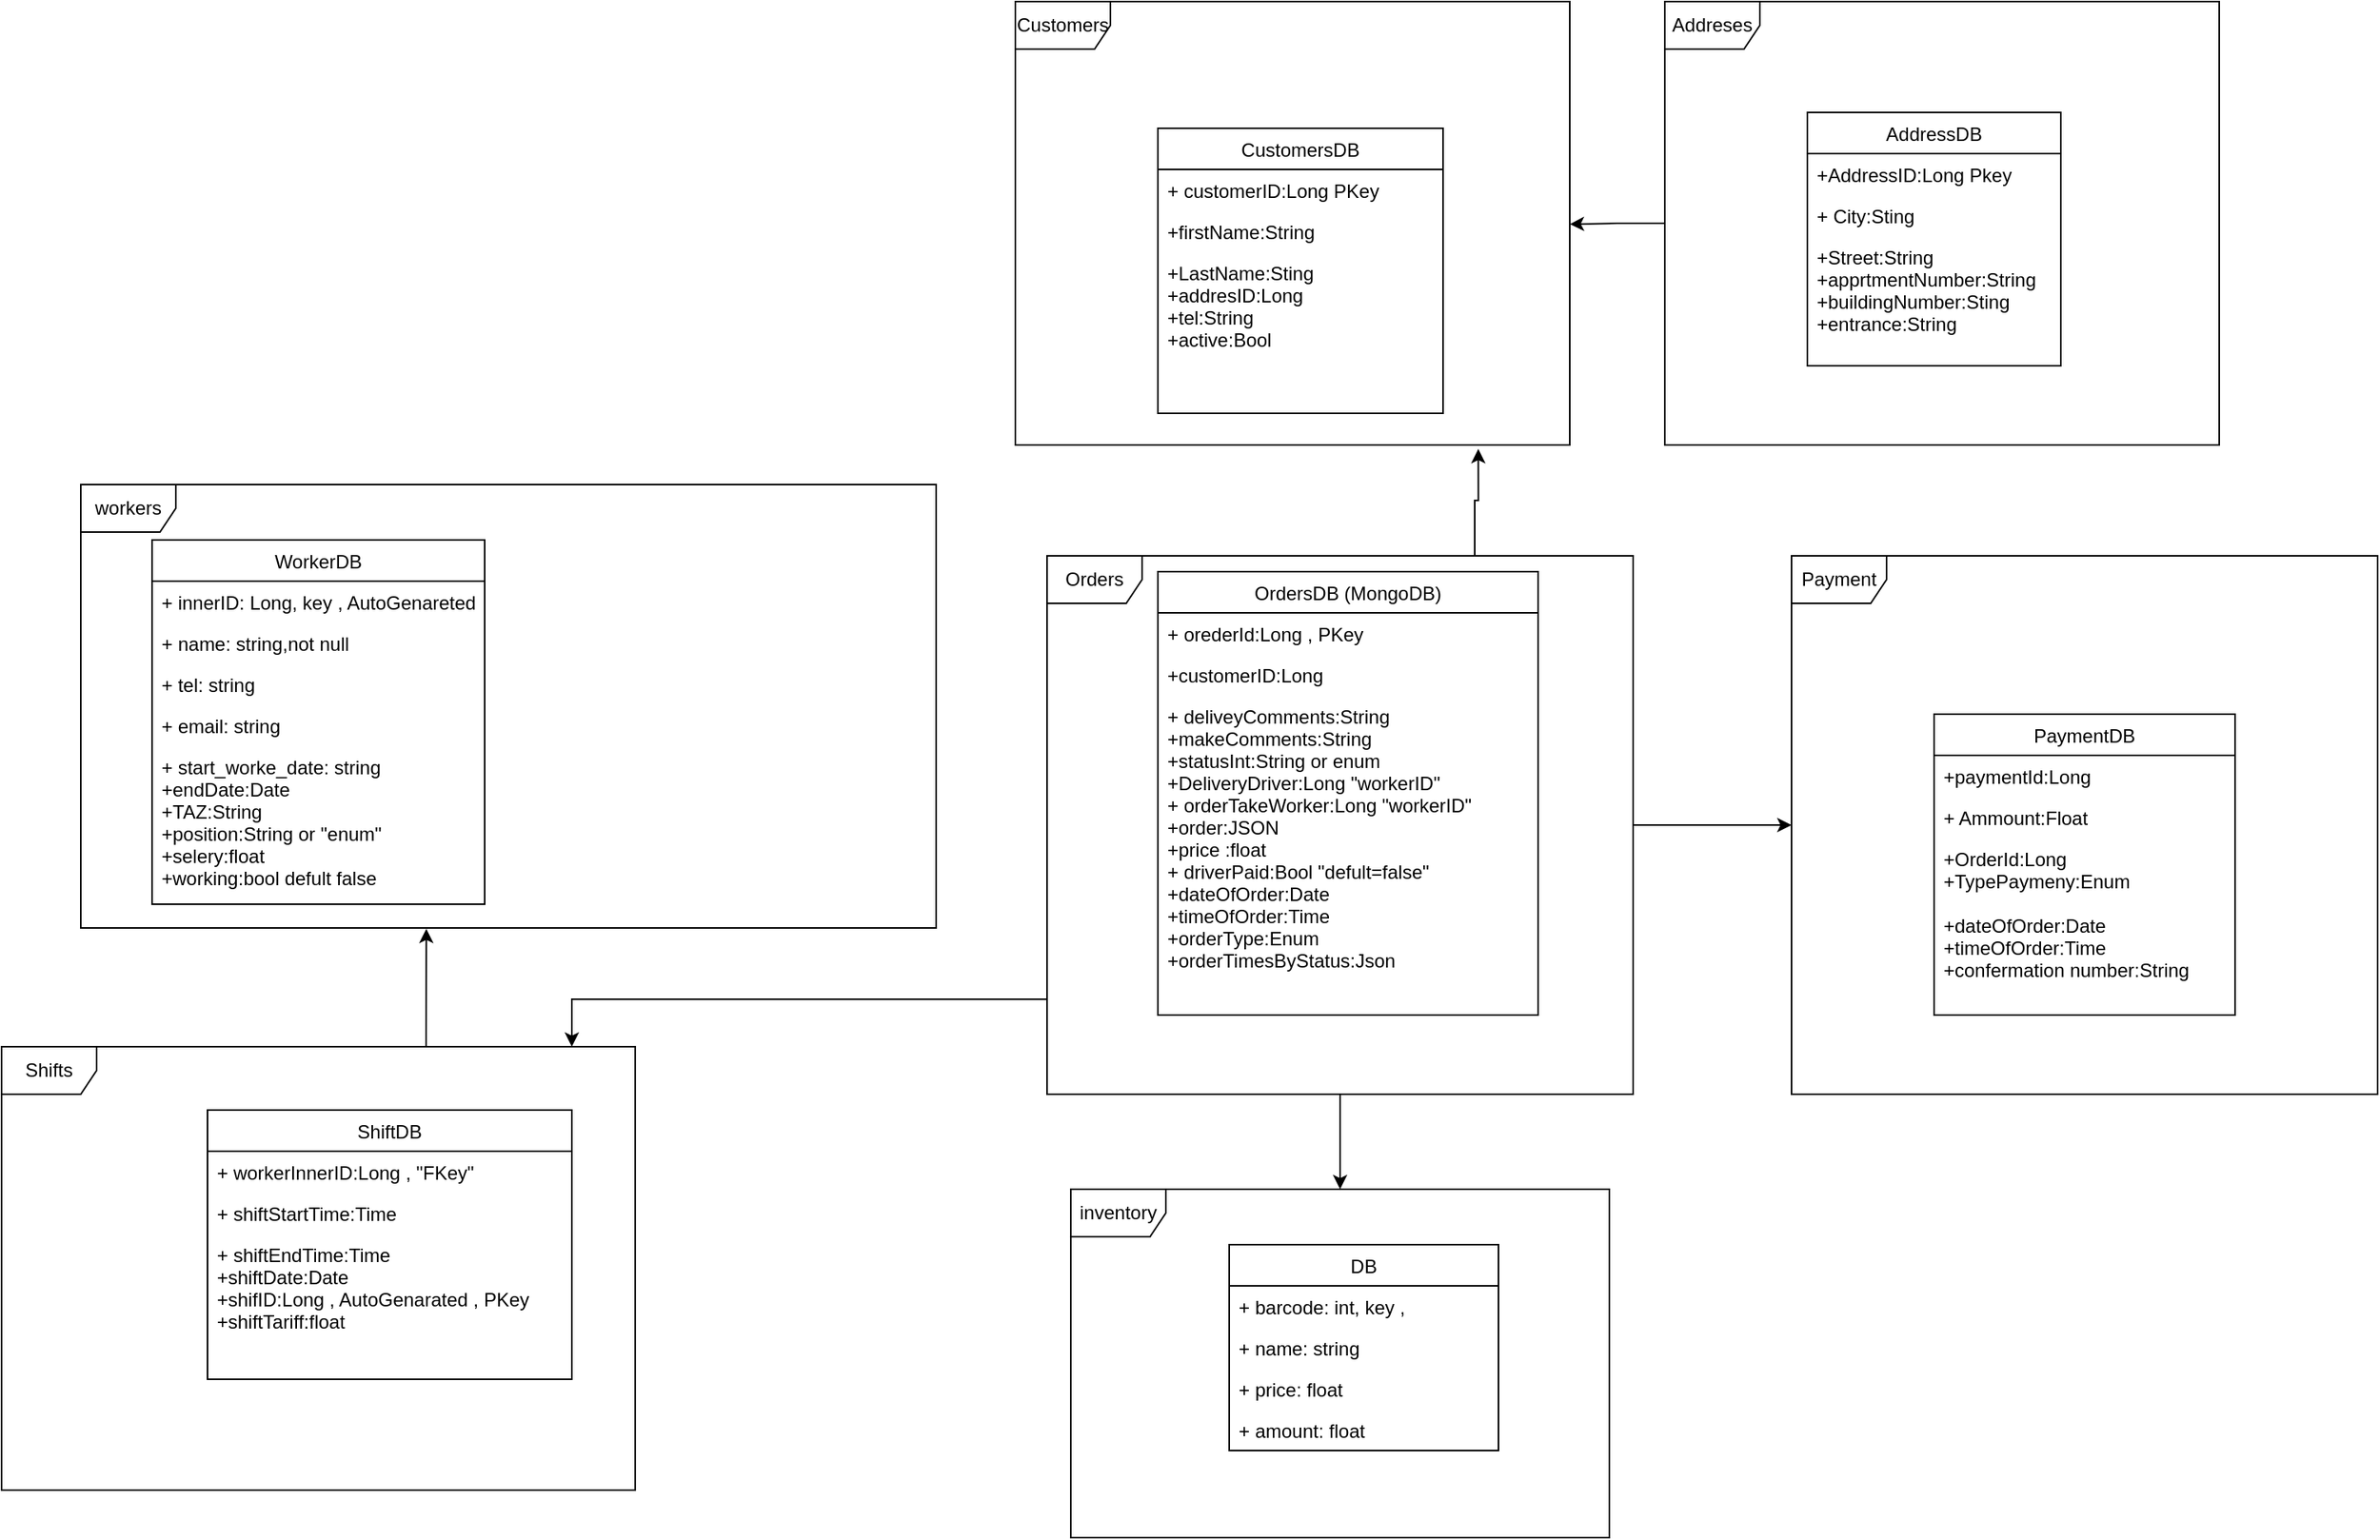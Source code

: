 <mxfile version="13.7.9" type="device"><diagram name="Page-1" id="c4acf3e9-155e-7222-9cf6-157b1a14988f"><mxGraphModel dx="1422" dy="3022" grid="1" gridSize="10" guides="1" tooltips="1" connect="1" arrows="1" fold="1" page="1" pageScale="1" pageWidth="850" pageHeight="1100" background="#ffffff" math="0" shadow="0"><root><mxCell id="0"/><mxCell id="1" parent="0"/><mxCell id="x91V3VaQVq5wlsEPsITc-1" value="workers" style="shape=umlFrame;whiteSpace=wrap;html=1;" parent="1" vertex="1"><mxGeometry x="170" y="-1095" width="540" height="280" as="geometry"/></mxCell><mxCell id="H2NYMhoM8NpYYdKUWKhS-47" style="edgeStyle=orthogonalEdgeStyle;rounded=0;orthogonalLoop=1;jettySize=auto;html=1;entryX=0.404;entryY=1.002;entryDx=0;entryDy=0;entryPerimeter=0;" parent="1" source="H2NYMhoM8NpYYdKUWKhS-6" target="x91V3VaQVq5wlsEPsITc-1" edge="1"><mxGeometry relative="1" as="geometry"><mxPoint x="290" y="-800" as="targetPoint"/><Array as="points"><mxPoint x="388" y="-750"/><mxPoint x="388" y="-750"/></Array></mxGeometry></mxCell><mxCell id="H2NYMhoM8NpYYdKUWKhS-6" value="Shifts" style="shape=umlFrame;whiteSpace=wrap;html=1;" parent="1" vertex="1"><mxGeometry x="120" y="-740" width="400" height="280" as="geometry"/></mxCell><mxCell id="H2NYMhoM8NpYYdKUWKhS-30" style="edgeStyle=orthogonalEdgeStyle;rounded=0;orthogonalLoop=1;jettySize=auto;html=1;entryX=0.835;entryY=1.009;entryDx=0;entryDy=0;entryPerimeter=0;" parent="1" source="H2NYMhoM8NpYYdKUWKhS-12" target="H2NYMhoM8NpYYdKUWKhS-13" edge="1"><mxGeometry relative="1" as="geometry"><Array as="points"><mxPoint x="1050" y="-1085"/><mxPoint x="1052" y="-1085"/></Array></mxGeometry></mxCell><mxCell id="H2NYMhoM8NpYYdKUWKhS-46" style="edgeStyle=orthogonalEdgeStyle;rounded=0;orthogonalLoop=1;jettySize=auto;html=1;" parent="1" source="H2NYMhoM8NpYYdKUWKhS-12" target="H2NYMhoM8NpYYdKUWKhS-6" edge="1"><mxGeometry relative="1" as="geometry"><Array as="points"><mxPoint x="480" y="-770"/></Array></mxGeometry></mxCell><mxCell id="H2NYMhoM8NpYYdKUWKhS-48" style="edgeStyle=orthogonalEdgeStyle;rounded=0;orthogonalLoop=1;jettySize=auto;html=1;" parent="1" source="H2NYMhoM8NpYYdKUWKhS-12" target="H2NYMhoM8NpYYdKUWKhS-31" edge="1"><mxGeometry relative="1" as="geometry"/></mxCell><mxCell id="H2NYMhoM8NpYYdKUWKhS-58" style="edgeStyle=orthogonalEdgeStyle;rounded=0;orthogonalLoop=1;jettySize=auto;html=1;" parent="1" source="H2NYMhoM8NpYYdKUWKhS-12" target="H2NYMhoM8NpYYdKUWKhS-49" edge="1"><mxGeometry relative="1" as="geometry"/></mxCell><mxCell id="H2NYMhoM8NpYYdKUWKhS-12" value="Orders" style="shape=umlFrame;whiteSpace=wrap;html=1;" parent="1" vertex="1"><mxGeometry x="780" y="-1050" width="370" height="340" as="geometry"/></mxCell><mxCell id="H2NYMhoM8NpYYdKUWKhS-13" value="Customers" style="shape=umlFrame;whiteSpace=wrap;html=1;" parent="1" vertex="1"><mxGeometry x="760" y="-1400" width="350" height="280" as="geometry"/></mxCell><mxCell id="H2NYMhoM8NpYYdKUWKhS-18" value="CustomersDB" style="swimlane;fontStyle=0;childLayout=stackLayout;horizontal=1;startSize=26;fillColor=none;horizontalStack=0;resizeParent=1;resizeParentMax=0;resizeLast=0;collapsible=1;marginBottom=0;" parent="1" vertex="1"><mxGeometry x="850" y="-1320" width="180" height="180" as="geometry"/></mxCell><mxCell id="H2NYMhoM8NpYYdKUWKhS-19" value="+ customerID:Long PKey&#10;" style="text;strokeColor=none;fillColor=none;align=left;verticalAlign=top;spacingLeft=4;spacingRight=4;overflow=hidden;rotatable=0;points=[[0,0.5],[1,0.5]];portConstraint=eastwest;" parent="H2NYMhoM8NpYYdKUWKhS-18" vertex="1"><mxGeometry y="26" width="180" height="26" as="geometry"/></mxCell><mxCell id="H2NYMhoM8NpYYdKUWKhS-20" value="+firstName:String" style="text;strokeColor=none;fillColor=none;align=left;verticalAlign=top;spacingLeft=4;spacingRight=4;overflow=hidden;rotatable=0;points=[[0,0.5],[1,0.5]];portConstraint=eastwest;" parent="H2NYMhoM8NpYYdKUWKhS-18" vertex="1"><mxGeometry y="52" width="180" height="26" as="geometry"/></mxCell><mxCell id="H2NYMhoM8NpYYdKUWKhS-21" value="+LastName:Sting&#10;+addresID:Long&#10;+tel:String&#10;+active:Bool&#10;&#10;" style="text;strokeColor=none;fillColor=none;align=left;verticalAlign=top;spacingLeft=4;spacingRight=4;overflow=hidden;rotatable=0;points=[[0,0.5],[1,0.5]];portConstraint=eastwest;" parent="H2NYMhoM8NpYYdKUWKhS-18" vertex="1"><mxGeometry y="78" width="180" height="102" as="geometry"/></mxCell><mxCell id="H2NYMhoM8NpYYdKUWKhS-28" style="edgeStyle=orthogonalEdgeStyle;rounded=0;orthogonalLoop=1;jettySize=auto;html=1;entryX=1;entryY=0.502;entryDx=0;entryDy=0;entryPerimeter=0;" parent="1" source="H2NYMhoM8NpYYdKUWKhS-22" target="H2NYMhoM8NpYYdKUWKhS-13" edge="1"><mxGeometry relative="1" as="geometry"/></mxCell><mxCell id="H2NYMhoM8NpYYdKUWKhS-22" value="Addreses" style="shape=umlFrame;whiteSpace=wrap;html=1;" parent="1" vertex="1"><mxGeometry x="1170" y="-1400" width="350" height="280" as="geometry"/></mxCell><mxCell id="H2NYMhoM8NpYYdKUWKhS-24" value="AddressDB" style="swimlane;fontStyle=0;childLayout=stackLayout;horizontal=1;startSize=26;fillColor=none;horizontalStack=0;resizeParent=1;resizeParentMax=0;resizeLast=0;collapsible=1;marginBottom=0;" parent="1" vertex="1"><mxGeometry x="1260" y="-1330" width="160" height="160" as="geometry"/></mxCell><mxCell id="H2NYMhoM8NpYYdKUWKhS-25" value="+AddressID:Long Pkey" style="text;strokeColor=none;fillColor=none;align=left;verticalAlign=top;spacingLeft=4;spacingRight=4;overflow=hidden;rotatable=0;points=[[0,0.5],[1,0.5]];portConstraint=eastwest;" parent="H2NYMhoM8NpYYdKUWKhS-24" vertex="1"><mxGeometry y="26" width="160" height="26" as="geometry"/></mxCell><mxCell id="H2NYMhoM8NpYYdKUWKhS-26" value="+ City:Sting" style="text;strokeColor=none;fillColor=none;align=left;verticalAlign=top;spacingLeft=4;spacingRight=4;overflow=hidden;rotatable=0;points=[[0,0.5],[1,0.5]];portConstraint=eastwest;" parent="H2NYMhoM8NpYYdKUWKhS-24" vertex="1"><mxGeometry y="52" width="160" height="26" as="geometry"/></mxCell><mxCell id="H2NYMhoM8NpYYdKUWKhS-27" value="+Street:String&#10;+apprtmentNumber:String&#10;+buildingNumber:Sting&#10;+entrance:String" style="text;strokeColor=none;fillColor=none;align=left;verticalAlign=top;spacingLeft=4;spacingRight=4;overflow=hidden;rotatable=0;points=[[0,0.5],[1,0.5]];portConstraint=eastwest;" parent="H2NYMhoM8NpYYdKUWKhS-24" vertex="1"><mxGeometry y="78" width="160" height="82" as="geometry"/></mxCell><mxCell id="H2NYMhoM8NpYYdKUWKhS-8" value="OrdersDB (MongoDB)" style="swimlane;fontStyle=0;childLayout=stackLayout;horizontal=1;startSize=26;fillColor=none;horizontalStack=0;resizeParent=1;resizeParentMax=0;resizeLast=0;collapsible=1;marginBottom=0;" parent="1" vertex="1"><mxGeometry x="850" y="-1040" width="240" height="280" as="geometry"/></mxCell><mxCell id="H2NYMhoM8NpYYdKUWKhS-9" value="+ orederId:Long , PKey" style="text;strokeColor=none;fillColor=none;align=left;verticalAlign=top;spacingLeft=4;spacingRight=4;overflow=hidden;rotatable=0;points=[[0,0.5],[1,0.5]];portConstraint=eastwest;" parent="H2NYMhoM8NpYYdKUWKhS-8" vertex="1"><mxGeometry y="26" width="240" height="26" as="geometry"/></mxCell><mxCell id="H2NYMhoM8NpYYdKUWKhS-10" value="+customerID:Long" style="text;strokeColor=none;fillColor=none;align=left;verticalAlign=top;spacingLeft=4;spacingRight=4;overflow=hidden;rotatable=0;points=[[0,0.5],[1,0.5]];portConstraint=eastwest;" parent="H2NYMhoM8NpYYdKUWKhS-8" vertex="1"><mxGeometry y="52" width="240" height="26" as="geometry"/></mxCell><mxCell id="H2NYMhoM8NpYYdKUWKhS-11" value="+ deliveyComments:String&#10;+makeComments:String&#10;+statusInt:String or enum&#10;+DeliveryDriver:Long &quot;workerID&quot;&#10;+ orderTakeWorker:Long &quot;workerID&quot;&#10;+order:JSON&#10;+price :float&#10;+ driverPaid:Bool &quot;defult=false&quot;&#10;+dateOfOrder:Date&#10;+timeOfOrder:Time&#10;+orderType:Enum&#10;+orderTimesByStatus:Json&#10;&#10;" style="text;strokeColor=none;fillColor=none;align=left;verticalAlign=top;spacingLeft=4;spacingRight=4;overflow=hidden;rotatable=0;points=[[0,0.5],[1,0.5]];portConstraint=eastwest;" parent="H2NYMhoM8NpYYdKUWKhS-8" vertex="1"><mxGeometry y="78" width="240" height="202" as="geometry"/></mxCell><mxCell id="H2NYMhoM8NpYYdKUWKhS-31" value="inventory" style="shape=umlFrame;whiteSpace=wrap;html=1;fontSize=12;" parent="1" vertex="1"><mxGeometry x="795" y="-650" width="340" height="220" as="geometry"/></mxCell><mxCell id="H2NYMhoM8NpYYdKUWKhS-2" value="ShiftDB" style="swimlane;fontStyle=0;childLayout=stackLayout;horizontal=1;startSize=26;fillColor=none;horizontalStack=0;resizeParent=1;resizeParentMax=0;resizeLast=0;collapsible=1;marginBottom=0;" parent="1" vertex="1"><mxGeometry x="250" y="-700" width="230" height="170" as="geometry"/></mxCell><mxCell id="H2NYMhoM8NpYYdKUWKhS-3" value="+ workerInnerID:Long , &quot;FKey&quot;" style="text;strokeColor=none;fillColor=none;align=left;verticalAlign=top;spacingLeft=4;spacingRight=4;overflow=hidden;rotatable=0;points=[[0,0.5],[1,0.5]];portConstraint=eastwest;" parent="H2NYMhoM8NpYYdKUWKhS-2" vertex="1"><mxGeometry y="26" width="230" height="26" as="geometry"/></mxCell><mxCell id="H2NYMhoM8NpYYdKUWKhS-4" value="+ shiftStartTime:Time" style="text;strokeColor=none;fillColor=none;align=left;verticalAlign=top;spacingLeft=4;spacingRight=4;overflow=hidden;rotatable=0;points=[[0,0.5],[1,0.5]];portConstraint=eastwest;" parent="H2NYMhoM8NpYYdKUWKhS-2" vertex="1"><mxGeometry y="52" width="230" height="26" as="geometry"/></mxCell><mxCell id="H2NYMhoM8NpYYdKUWKhS-5" value="+ shiftEndTime:Time&#10;+shiftDate:Date&#10;+shifID:Long , AutoGenarated , PKey&#10;+shiftTariff:float" style="text;strokeColor=none;fillColor=none;align=left;verticalAlign=top;spacingLeft=4;spacingRight=4;overflow=hidden;rotatable=0;points=[[0,0.5],[1,0.5]];portConstraint=eastwest;" parent="H2NYMhoM8NpYYdKUWKhS-2" vertex="1"><mxGeometry y="78" width="230" height="92" as="geometry"/></mxCell><mxCell id="H2NYMhoM8NpYYdKUWKhS-49" value="Payment" style="shape=umlFrame;whiteSpace=wrap;html=1;" parent="1" vertex="1"><mxGeometry x="1250" y="-1050" width="370" height="340" as="geometry"/></mxCell><mxCell id="H2NYMhoM8NpYYdKUWKhS-50" value="PaymentDB" style="swimlane;fontStyle=0;childLayout=stackLayout;horizontal=1;startSize=26;fillColor=none;horizontalStack=0;resizeParent=1;resizeParentMax=0;resizeLast=0;collapsible=1;marginBottom=0;" parent="1" vertex="1"><mxGeometry x="1340" y="-950" width="190" height="190" as="geometry"/></mxCell><mxCell id="H2NYMhoM8NpYYdKUWKhS-51" value="+paymentId:Long" style="text;strokeColor=none;fillColor=none;align=left;verticalAlign=top;spacingLeft=4;spacingRight=4;overflow=hidden;rotatable=0;points=[[0,0.5],[1,0.5]];portConstraint=eastwest;" parent="H2NYMhoM8NpYYdKUWKhS-50" vertex="1"><mxGeometry y="26" width="190" height="26" as="geometry"/></mxCell><mxCell id="H2NYMhoM8NpYYdKUWKhS-52" value="+ Ammount:Float" style="text;strokeColor=none;fillColor=none;align=left;verticalAlign=top;spacingLeft=4;spacingRight=4;overflow=hidden;rotatable=0;points=[[0,0.5],[1,0.5]];portConstraint=eastwest;" parent="H2NYMhoM8NpYYdKUWKhS-50" vertex="1"><mxGeometry y="52" width="190" height="26" as="geometry"/></mxCell><mxCell id="H2NYMhoM8NpYYdKUWKhS-53" value="+OrderId:Long&#10;+TypePaymeny:Enum&#10;&#10;+dateOfOrder:Date&#10;+timeOfOrder:Time&#10;+confermation number:String&#10;" style="text;strokeColor=none;fillColor=none;align=left;verticalAlign=top;spacingLeft=4;spacingRight=4;overflow=hidden;rotatable=0;points=[[0,0.5],[1,0.5]];portConstraint=eastwest;" parent="H2NYMhoM8NpYYdKUWKhS-50" vertex="1"><mxGeometry y="78" width="190" height="112" as="geometry"/></mxCell><mxCell id="x91V3VaQVq5wlsEPsITc-21" value="WorkerDB" style="swimlane;fontStyle=0;childLayout=stackLayout;horizontal=1;startSize=26;fillColor=none;horizontalStack=0;resizeParent=1;resizeParentMax=0;resizeLast=0;collapsible=1;marginBottom=0;fontSize=12;" parent="1" vertex="1"><mxGeometry x="215" y="-1060" width="210" height="230" as="geometry"/></mxCell><mxCell id="x91V3VaQVq5wlsEPsITc-22" value="+ innerID: Long, key , AutoGenareted" style="text;strokeColor=none;fillColor=none;align=left;verticalAlign=top;spacingLeft=4;spacingRight=4;overflow=hidden;rotatable=0;points=[[0,0.5],[1,0.5]];portConstraint=eastwest;" parent="x91V3VaQVq5wlsEPsITc-21" vertex="1"><mxGeometry y="26" width="210" height="26" as="geometry"/></mxCell><mxCell id="x91V3VaQVq5wlsEPsITc-23" value="+ name: string,not null" style="text;strokeColor=none;fillColor=none;align=left;verticalAlign=top;spacingLeft=4;spacingRight=4;overflow=hidden;rotatable=0;points=[[0,0.5],[1,0.5]];portConstraint=eastwest;" parent="x91V3VaQVq5wlsEPsITc-21" vertex="1"><mxGeometry y="52" width="210" height="26" as="geometry"/></mxCell><mxCell id="x91V3VaQVq5wlsEPsITc-25" value="+ tel: string" style="text;strokeColor=none;fillColor=none;align=left;verticalAlign=top;spacingLeft=4;spacingRight=4;overflow=hidden;rotatable=0;points=[[0,0.5],[1,0.5]];portConstraint=eastwest;" parent="x91V3VaQVq5wlsEPsITc-21" vertex="1"><mxGeometry y="78" width="210" height="26" as="geometry"/></mxCell><mxCell id="x91V3VaQVq5wlsEPsITc-24" value="+ email: string" style="text;strokeColor=none;fillColor=none;align=left;verticalAlign=top;spacingLeft=4;spacingRight=4;overflow=hidden;rotatable=0;points=[[0,0.5],[1,0.5]];portConstraint=eastwest;" parent="x91V3VaQVq5wlsEPsITc-21" vertex="1"><mxGeometry y="104" width="210" height="26" as="geometry"/></mxCell><mxCell id="x91V3VaQVq5wlsEPsITc-26" value="+ start_worke_date: string&#10;+endDate:Date&#10;+TAZ:String&#10;+position:String or &quot;enum&quot;&#10;+selery:float&#10;+working:bool defult false" style="text;strokeColor=none;fillColor=none;align=left;verticalAlign=top;spacingLeft=4;spacingRight=4;overflow=hidden;rotatable=0;points=[[0,0.5],[1,0.5]];portConstraint=eastwest;" parent="x91V3VaQVq5wlsEPsITc-21" vertex="1"><mxGeometry y="130" width="210" height="100" as="geometry"/></mxCell><mxCell id="H2NYMhoM8NpYYdKUWKhS-32" value="DB" style="swimlane;fontStyle=0;childLayout=stackLayout;horizontal=1;startSize=26;fillColor=none;horizontalStack=0;resizeParent=1;resizeParentMax=0;resizeLast=0;collapsible=1;marginBottom=0;fontSize=12;" parent="1" vertex="1"><mxGeometry x="895" y="-615" width="170" height="130" as="geometry"/></mxCell><mxCell id="H2NYMhoM8NpYYdKUWKhS-33" value="+ barcode: int, key , " style="text;strokeColor=none;fillColor=none;align=left;verticalAlign=top;spacingLeft=4;spacingRight=4;overflow=hidden;rotatable=0;points=[[0,0.5],[1,0.5]];portConstraint=eastwest;" parent="H2NYMhoM8NpYYdKUWKhS-32" vertex="1"><mxGeometry y="26" width="170" height="26" as="geometry"/></mxCell><mxCell id="H2NYMhoM8NpYYdKUWKhS-34" value="+ name: string" style="text;strokeColor=none;fillColor=none;align=left;verticalAlign=top;spacingLeft=4;spacingRight=4;overflow=hidden;rotatable=0;points=[[0,0.5],[1,0.5]];portConstraint=eastwest;" parent="H2NYMhoM8NpYYdKUWKhS-32" vertex="1"><mxGeometry y="52" width="170" height="26" as="geometry"/></mxCell><mxCell id="H2NYMhoM8NpYYdKUWKhS-35" value="+ price: float" style="text;strokeColor=none;fillColor=none;align=left;verticalAlign=top;spacingLeft=4;spacingRight=4;overflow=hidden;rotatable=0;points=[[0,0.5],[1,0.5]];portConstraint=eastwest;" parent="H2NYMhoM8NpYYdKUWKhS-32" vertex="1"><mxGeometry y="78" width="170" height="26" as="geometry"/></mxCell><mxCell id="H2NYMhoM8NpYYdKUWKhS-36" value="+ amount: float" style="text;strokeColor=none;fillColor=none;align=left;verticalAlign=top;spacingLeft=4;spacingRight=4;overflow=hidden;rotatable=0;points=[[0,0.5],[1,0.5]];portConstraint=eastwest;" parent="H2NYMhoM8NpYYdKUWKhS-32" vertex="1"><mxGeometry y="104" width="170" height="26" as="geometry"/></mxCell></root></mxGraphModel></diagram></mxfile>